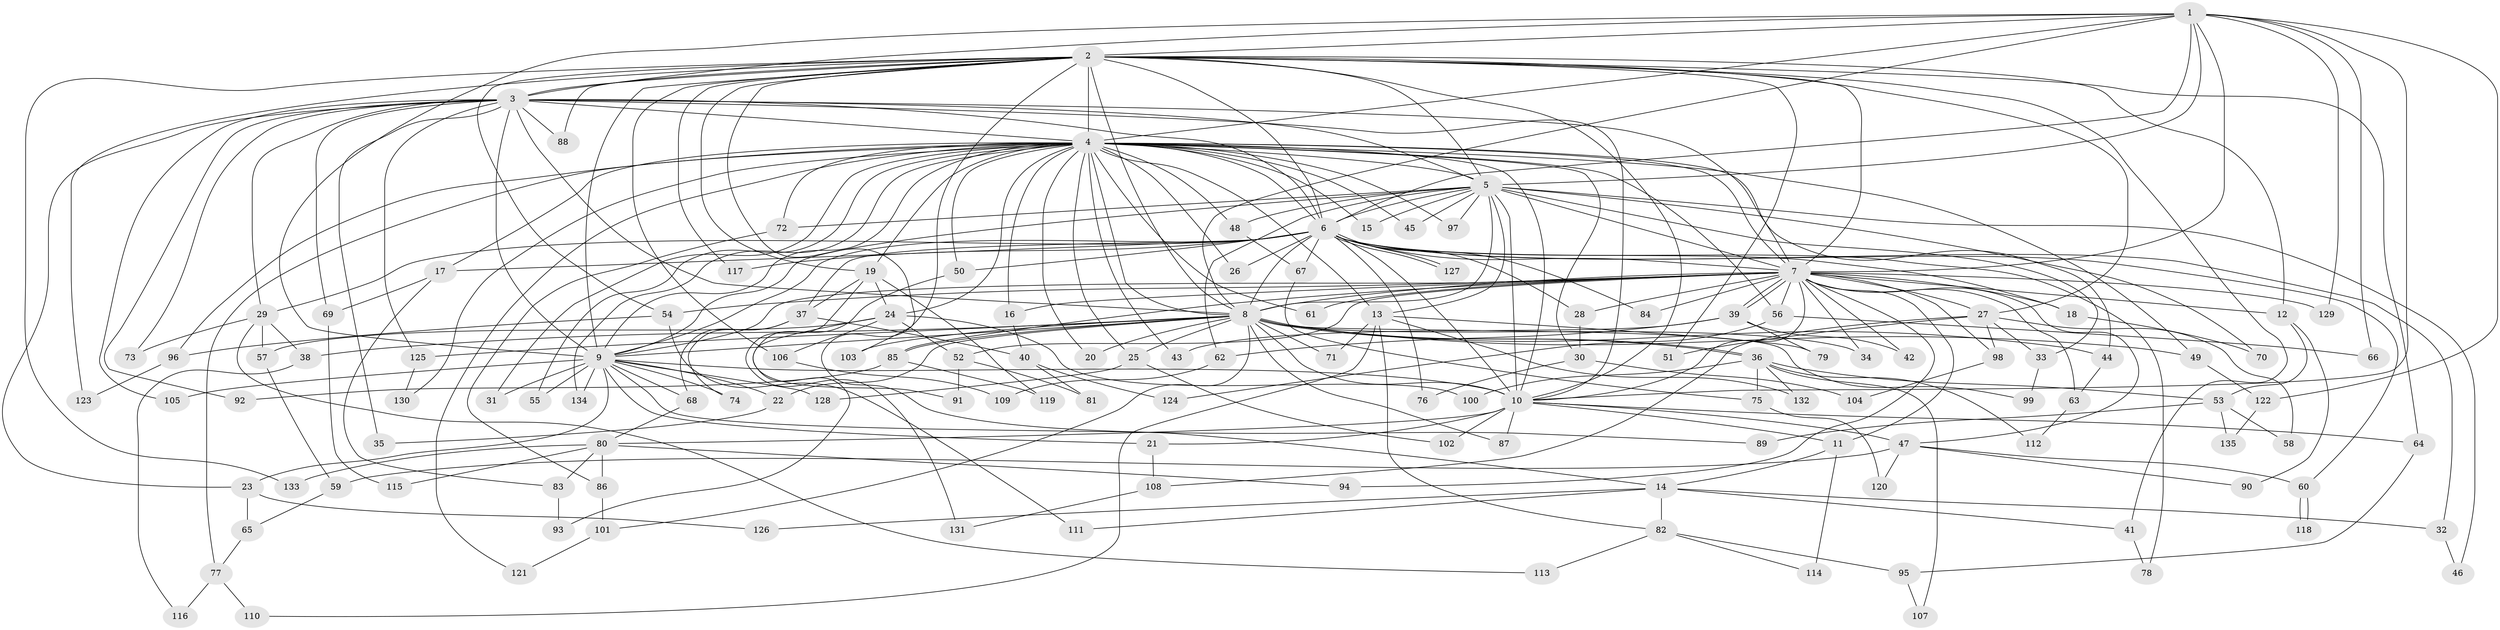 // coarse degree distribution, {32: 0.014925373134328358, 1: 0.13432835820895522, 3: 0.11940298507462686, 2: 0.4925373134328358, 4: 0.07462686567164178, 5: 0.029850746268656716, 11: 0.029850746268656716, 12: 0.014925373134328358, 8: 0.014925373134328358, 6: 0.04477611940298507, 28: 0.014925373134328358, 17: 0.014925373134328358}
// Generated by graph-tools (version 1.1) at 2025/48/03/04/25 21:48:40]
// undirected, 135 vertices, 295 edges
graph export_dot {
graph [start="1"]
  node [color=gray90,style=filled];
  1;
  2;
  3;
  4;
  5;
  6;
  7;
  8;
  9;
  10;
  11;
  12;
  13;
  14;
  15;
  16;
  17;
  18;
  19;
  20;
  21;
  22;
  23;
  24;
  25;
  26;
  27;
  28;
  29;
  30;
  31;
  32;
  33;
  34;
  35;
  36;
  37;
  38;
  39;
  40;
  41;
  42;
  43;
  44;
  45;
  46;
  47;
  48;
  49;
  50;
  51;
  52;
  53;
  54;
  55;
  56;
  57;
  58;
  59;
  60;
  61;
  62;
  63;
  64;
  65;
  66;
  67;
  68;
  69;
  70;
  71;
  72;
  73;
  74;
  75;
  76;
  77;
  78;
  79;
  80;
  81;
  82;
  83;
  84;
  85;
  86;
  87;
  88;
  89;
  90;
  91;
  92;
  93;
  94;
  95;
  96;
  97;
  98;
  99;
  100;
  101;
  102;
  103;
  104;
  105;
  106;
  107;
  108;
  109;
  110;
  111;
  112;
  113;
  114;
  115;
  116;
  117;
  118;
  119;
  120;
  121;
  122;
  123;
  124;
  125;
  126;
  127;
  128;
  129;
  130;
  131;
  132;
  133;
  134;
  135;
  1 -- 2;
  1 -- 3;
  1 -- 4;
  1 -- 5;
  1 -- 6;
  1 -- 7;
  1 -- 8;
  1 -- 9;
  1 -- 10;
  1 -- 66;
  1 -- 122;
  1 -- 129;
  2 -- 3;
  2 -- 4;
  2 -- 5;
  2 -- 6;
  2 -- 7;
  2 -- 8;
  2 -- 9;
  2 -- 10;
  2 -- 12;
  2 -- 19;
  2 -- 27;
  2 -- 41;
  2 -- 51;
  2 -- 54;
  2 -- 64;
  2 -- 88;
  2 -- 89;
  2 -- 103;
  2 -- 106;
  2 -- 117;
  2 -- 123;
  2 -- 133;
  3 -- 4;
  3 -- 5;
  3 -- 6;
  3 -- 7;
  3 -- 8;
  3 -- 9;
  3 -- 10;
  3 -- 23;
  3 -- 29;
  3 -- 35;
  3 -- 69;
  3 -- 73;
  3 -- 88;
  3 -- 92;
  3 -- 105;
  3 -- 125;
  4 -- 5;
  4 -- 6;
  4 -- 7;
  4 -- 8;
  4 -- 9;
  4 -- 10;
  4 -- 13;
  4 -- 15;
  4 -- 16;
  4 -- 17;
  4 -- 19;
  4 -- 20;
  4 -- 24;
  4 -- 25;
  4 -- 26;
  4 -- 30;
  4 -- 31;
  4 -- 43;
  4 -- 44;
  4 -- 45;
  4 -- 48;
  4 -- 49;
  4 -- 50;
  4 -- 55;
  4 -- 56;
  4 -- 61;
  4 -- 72;
  4 -- 77;
  4 -- 96;
  4 -- 97;
  4 -- 121;
  4 -- 130;
  4 -- 134;
  5 -- 6;
  5 -- 7;
  5 -- 8;
  5 -- 9;
  5 -- 10;
  5 -- 13;
  5 -- 15;
  5 -- 33;
  5 -- 45;
  5 -- 46;
  5 -- 48;
  5 -- 62;
  5 -- 70;
  5 -- 72;
  5 -- 97;
  6 -- 7;
  6 -- 8;
  6 -- 9;
  6 -- 10;
  6 -- 17;
  6 -- 18;
  6 -- 26;
  6 -- 28;
  6 -- 29;
  6 -- 32;
  6 -- 37;
  6 -- 50;
  6 -- 60;
  6 -- 67;
  6 -- 76;
  6 -- 78;
  6 -- 84;
  6 -- 117;
  6 -- 127;
  6 -- 127;
  7 -- 8;
  7 -- 9;
  7 -- 10;
  7 -- 11;
  7 -- 12;
  7 -- 16;
  7 -- 18;
  7 -- 27;
  7 -- 28;
  7 -- 34;
  7 -- 39;
  7 -- 39;
  7 -- 42;
  7 -- 47;
  7 -- 52;
  7 -- 54;
  7 -- 56;
  7 -- 61;
  7 -- 63;
  7 -- 84;
  7 -- 85;
  7 -- 94;
  7 -- 98;
  7 -- 129;
  8 -- 9;
  8 -- 10;
  8 -- 20;
  8 -- 22;
  8 -- 25;
  8 -- 34;
  8 -- 36;
  8 -- 36;
  8 -- 38;
  8 -- 44;
  8 -- 49;
  8 -- 71;
  8 -- 85;
  8 -- 87;
  8 -- 99;
  8 -- 101;
  8 -- 103;
  8 -- 125;
  9 -- 10;
  9 -- 14;
  9 -- 21;
  9 -- 22;
  9 -- 23;
  9 -- 31;
  9 -- 55;
  9 -- 68;
  9 -- 74;
  9 -- 105;
  9 -- 128;
  9 -- 134;
  10 -- 11;
  10 -- 21;
  10 -- 47;
  10 -- 64;
  10 -- 80;
  10 -- 87;
  10 -- 102;
  11 -- 14;
  11 -- 114;
  12 -- 53;
  12 -- 90;
  13 -- 71;
  13 -- 79;
  13 -- 82;
  13 -- 110;
  13 -- 132;
  14 -- 32;
  14 -- 41;
  14 -- 82;
  14 -- 111;
  14 -- 126;
  16 -- 40;
  17 -- 69;
  17 -- 83;
  18 -- 70;
  19 -- 24;
  19 -- 37;
  19 -- 119;
  19 -- 131;
  21 -- 108;
  22 -- 35;
  23 -- 65;
  23 -- 126;
  24 -- 52;
  24 -- 57;
  24 -- 93;
  24 -- 100;
  24 -- 106;
  25 -- 102;
  25 -- 128;
  27 -- 33;
  27 -- 51;
  27 -- 58;
  27 -- 98;
  27 -- 108;
  28 -- 30;
  29 -- 38;
  29 -- 57;
  29 -- 73;
  29 -- 113;
  30 -- 76;
  30 -- 104;
  32 -- 46;
  33 -- 99;
  36 -- 53;
  36 -- 75;
  36 -- 100;
  36 -- 107;
  36 -- 112;
  36 -- 132;
  37 -- 40;
  37 -- 68;
  37 -- 74;
  38 -- 116;
  39 -- 42;
  39 -- 43;
  39 -- 62;
  39 -- 79;
  40 -- 81;
  40 -- 124;
  41 -- 78;
  44 -- 63;
  47 -- 59;
  47 -- 60;
  47 -- 90;
  47 -- 120;
  48 -- 67;
  49 -- 122;
  50 -- 91;
  52 -- 81;
  52 -- 91;
  53 -- 58;
  53 -- 89;
  53 -- 135;
  54 -- 96;
  54 -- 111;
  56 -- 66;
  56 -- 124;
  57 -- 59;
  59 -- 65;
  60 -- 118;
  60 -- 118;
  62 -- 109;
  63 -- 112;
  64 -- 95;
  65 -- 77;
  67 -- 75;
  68 -- 80;
  69 -- 115;
  72 -- 86;
  75 -- 120;
  77 -- 110;
  77 -- 116;
  80 -- 83;
  80 -- 86;
  80 -- 94;
  80 -- 115;
  80 -- 133;
  82 -- 95;
  82 -- 113;
  82 -- 114;
  83 -- 93;
  85 -- 92;
  85 -- 119;
  86 -- 101;
  95 -- 107;
  96 -- 123;
  98 -- 104;
  101 -- 121;
  106 -- 109;
  108 -- 131;
  122 -- 135;
  125 -- 130;
}
